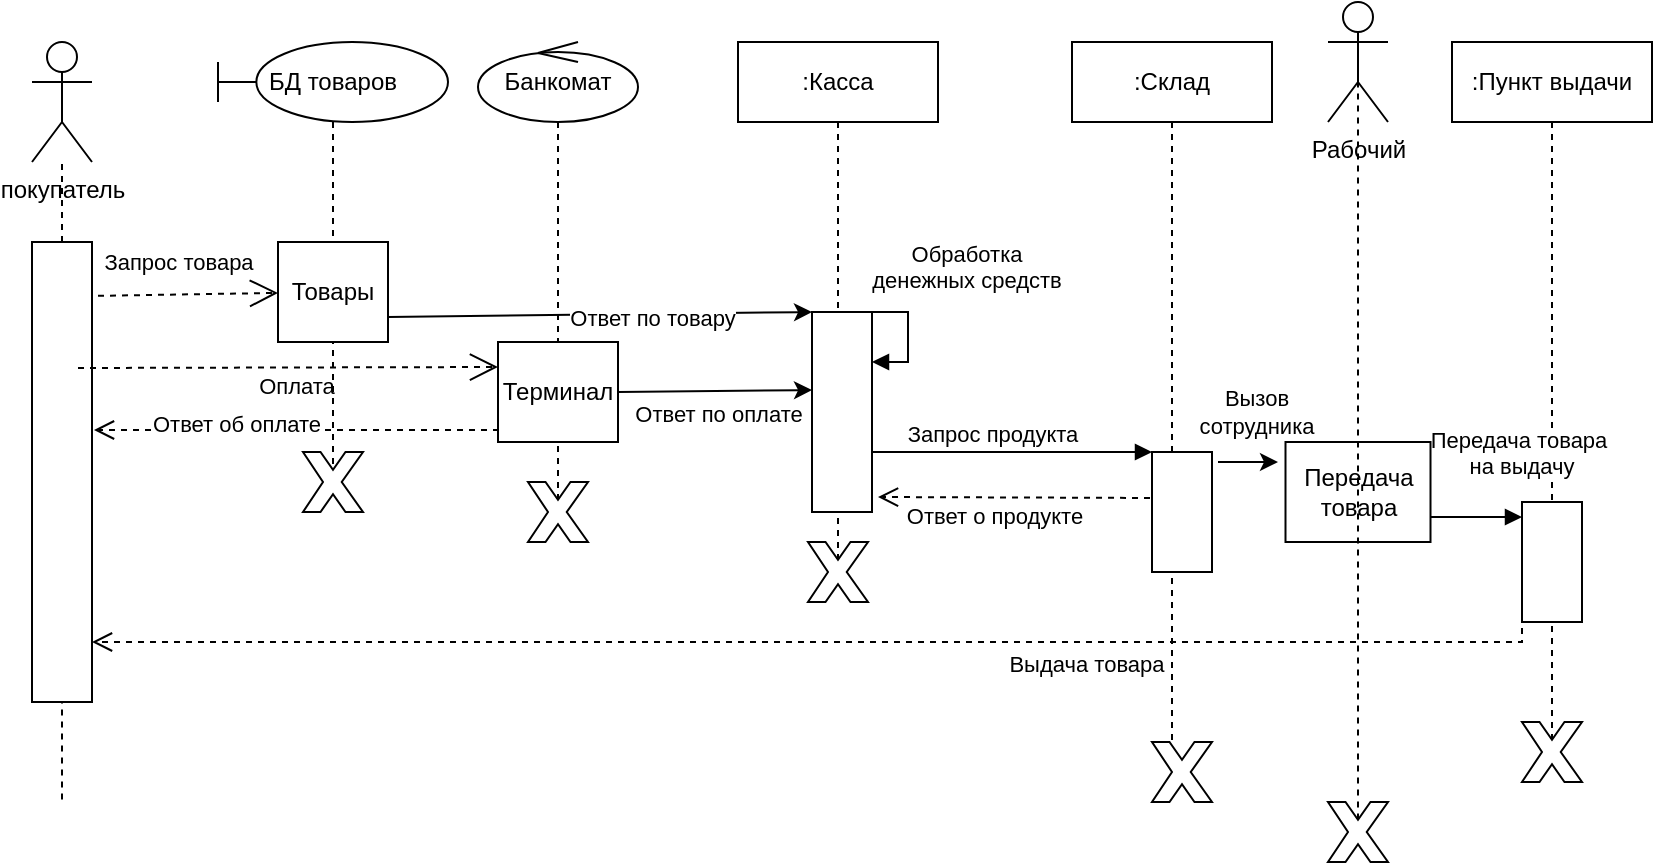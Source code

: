 <mxfile version="21.2.1" type="github">
  <diagram name="Страница 1" id="QAjLS0-2vsbmza_QrZ9O">
    <mxGraphModel dx="1194" dy="773" grid="1" gridSize="10" guides="1" tooltips="1" connect="1" arrows="1" fold="1" page="1" pageScale="1" pageWidth="827" pageHeight="1169" math="0" shadow="0">
      <root>
        <mxCell id="0" />
        <mxCell id="1" parent="0" />
        <mxCell id="QXkk3ooRDqtoRykQ-drr-1" value="покупатель" style="shape=umlActor;verticalLabelPosition=bottom;verticalAlign=top;html=1;outlineConnect=0;" parent="1" vertex="1">
          <mxGeometry x="17" y="50" width="30" height="60" as="geometry" />
        </mxCell>
        <mxCell id="QXkk3ooRDqtoRykQ-drr-3" value="" style="endArrow=none;dashed=1;html=1;rounded=0;startArrow=none;" parent="1" source="QXkk3ooRDqtoRykQ-drr-4" target="QXkk3ooRDqtoRykQ-drr-1" edge="1">
          <mxGeometry width="50" height="50" relative="1" as="geometry">
            <mxPoint x="32" y="500" as="sourcePoint" />
            <mxPoint x="32" y="110" as="targetPoint" />
          </mxGeometry>
        </mxCell>
        <mxCell id="QXkk3ooRDqtoRykQ-drr-5" value="" style="endArrow=none;dashed=1;html=1;rounded=0;exitX=0.5;exitY=0.29;exitDx=0;exitDy=0;exitPerimeter=0;" parent="1" target="QXkk3ooRDqtoRykQ-drr-4" edge="1">
          <mxGeometry width="50" height="50" relative="1" as="geometry">
            <mxPoint x="32" y="428.7" as="sourcePoint" />
            <mxPoint x="31.5" y="140" as="targetPoint" />
          </mxGeometry>
        </mxCell>
        <mxCell id="QXkk3ooRDqtoRykQ-drr-4" value="" style="rounded=0;whiteSpace=wrap;html=1;" parent="1" vertex="1">
          <mxGeometry x="17" y="150" width="30" height="230" as="geometry" />
        </mxCell>
        <mxCell id="QXkk3ooRDqtoRykQ-drr-25" value="Обработка&lt;br&gt;денежных средств" style="html=1;verticalAlign=bottom;endArrow=block;edgeStyle=elbowEdgeStyle;elbow=vertical;curved=0;rounded=0;exitX=1;exitY=0;exitDx=0;exitDy=0;entryX=1;entryY=0.25;entryDx=0;entryDy=0;" parent="1" source="QXkk3ooRDqtoRykQ-drr-27" target="QXkk3ooRDqtoRykQ-drr-27" edge="1">
          <mxGeometry x="-0.082" y="20" width="80" relative="1" as="geometry">
            <mxPoint x="465" y="205" as="sourcePoint" />
            <mxPoint x="485" y="215" as="targetPoint" />
            <Array as="points">
              <mxPoint x="455" y="195" />
              <mxPoint x="465" y="205" />
            </Array>
            <mxPoint x="9" y="-17" as="offset" />
          </mxGeometry>
        </mxCell>
        <mxCell id="QXkk3ooRDqtoRykQ-drr-26" value=":Касса" style="shape=umlLifeline;perimeter=lifelinePerimeter;whiteSpace=wrap;html=1;container=1;dropTarget=0;collapsible=0;recursiveResize=0;outlineConnect=0;portConstraint=eastwest;newEdgeStyle={&quot;edgeStyle&quot;:&quot;elbowEdgeStyle&quot;,&quot;elbow&quot;:&quot;vertical&quot;,&quot;curved&quot;:0,&quot;rounded&quot;:0};" parent="1" vertex="1">
          <mxGeometry x="370" y="50" width="100" height="270" as="geometry" />
        </mxCell>
        <mxCell id="QXkk3ooRDqtoRykQ-drr-27" value="" style="rounded=0;whiteSpace=wrap;html=1;" parent="1" vertex="1">
          <mxGeometry x="407" y="185" width="30" height="100" as="geometry" />
        </mxCell>
        <mxCell id="QXkk3ooRDqtoRykQ-drr-30" value="Запрос товара" style="endArrow=open;endSize=12;dashed=1;html=1;rounded=0;exitX=1.1;exitY=0.117;exitDx=0;exitDy=0;exitPerimeter=0;" parent="1" source="QXkk3ooRDqtoRykQ-drr-4" target="2xPD40dMzpQdU-y9Ndx7-5" edge="1">
          <mxGeometry x="-0.105" y="16" width="160" relative="1" as="geometry">
            <mxPoint x="70" y="170" as="sourcePoint" />
            <mxPoint x="200" y="177" as="targetPoint" />
            <mxPoint as="offset" />
          </mxGeometry>
        </mxCell>
        <mxCell id="QXkk3ooRDqtoRykQ-drr-32" value="Оплата" style="endArrow=open;endSize=12;dashed=1;html=1;rounded=0;entryX=0;entryY=0.25;entryDx=0;entryDy=0;" parent="1" target="2xPD40dMzpQdU-y9Ndx7-7" edge="1">
          <mxGeometry x="0.035" y="-9" width="160" relative="1" as="geometry">
            <mxPoint x="40" y="213" as="sourcePoint" />
            <mxPoint x="210" y="215" as="targetPoint" />
            <mxPoint as="offset" />
            <Array as="points" />
          </mxGeometry>
        </mxCell>
        <mxCell id="QXkk3ooRDqtoRykQ-drr-33" value=":Склад" style="shape=umlLifeline;perimeter=lifelinePerimeter;whiteSpace=wrap;html=1;container=1;dropTarget=0;collapsible=0;recursiveResize=0;outlineConnect=0;portConstraint=eastwest;newEdgeStyle={&quot;edgeStyle&quot;:&quot;elbowEdgeStyle&quot;,&quot;elbow&quot;:&quot;vertical&quot;,&quot;curved&quot;:0,&quot;rounded&quot;:0};" parent="1" vertex="1">
          <mxGeometry x="537" y="50" width="100" height="370" as="geometry" />
        </mxCell>
        <mxCell id="QXkk3ooRDqtoRykQ-drr-35" value="" style="rounded=0;whiteSpace=wrap;html=1;" parent="1" vertex="1">
          <mxGeometry x="577" y="255" width="30" height="60" as="geometry" />
        </mxCell>
        <mxCell id="QXkk3ooRDqtoRykQ-drr-36" value="Запрос продукта" style="html=1;verticalAlign=bottom;endArrow=block;edgeStyle=elbowEdgeStyle;elbow=vertical;curved=0;rounded=0;exitX=1;exitY=0.5;exitDx=0;exitDy=0;entryX=0;entryY=0;entryDx=0;entryDy=0;" parent="1" source="QXkk3ooRDqtoRykQ-drr-27" target="QXkk3ooRDqtoRykQ-drr-35" edge="1">
          <mxGeometry width="80" relative="1" as="geometry">
            <mxPoint x="412" y="225" as="sourcePoint" />
            <mxPoint x="502" y="275" as="targetPoint" />
            <Array as="points">
              <mxPoint x="532" y="255" />
              <mxPoint x="522" y="235" />
              <mxPoint x="512" y="215" />
            </Array>
            <mxPoint as="offset" />
          </mxGeometry>
        </mxCell>
        <mxCell id="QXkk3ooRDqtoRykQ-drr-37" value=":Пункт выдачи" style="shape=umlLifeline;perimeter=lifelinePerimeter;whiteSpace=wrap;html=1;container=1;dropTarget=0;collapsible=0;recursiveResize=0;outlineConnect=0;portConstraint=eastwest;newEdgeStyle={&quot;edgeStyle&quot;:&quot;elbowEdgeStyle&quot;,&quot;elbow&quot;:&quot;vertical&quot;,&quot;curved&quot;:0,&quot;rounded&quot;:0};" parent="1" vertex="1">
          <mxGeometry x="727" y="50" width="100" height="360" as="geometry" />
        </mxCell>
        <mxCell id="QXkk3ooRDqtoRykQ-drr-38" value="" style="rounded=0;whiteSpace=wrap;html=1;" parent="1" vertex="1">
          <mxGeometry x="762" y="280" width="30" height="60" as="geometry" />
        </mxCell>
        <mxCell id="QXkk3ooRDqtoRykQ-drr-39" value="Передача товара&lt;br&gt;&amp;nbsp;на выдачу" style="html=1;verticalAlign=bottom;endArrow=block;edgeStyle=elbowEdgeStyle;elbow=horizontal;curved=0;rounded=0;exitX=1;exitY=0.75;exitDx=0;exitDy=0;entryX=0;entryY=0.25;entryDx=0;entryDy=0;" parent="1" source="2xPD40dMzpQdU-y9Ndx7-16" edge="1">
          <mxGeometry x="0.913" y="18" width="80" relative="1" as="geometry">
            <mxPoint x="716.25" y="280" as="sourcePoint" />
            <mxPoint x="762" y="287.5" as="targetPoint" />
            <mxPoint y="1" as="offset" />
            <Array as="points">
              <mxPoint x="740" y="279.5" />
            </Array>
          </mxGeometry>
        </mxCell>
        <mxCell id="QXkk3ooRDqtoRykQ-drr-40" value="Выдача товара" style="html=1;verticalAlign=bottom;endArrow=open;dashed=1;endSize=8;edgeStyle=elbowEdgeStyle;elbow=vertical;curved=0;rounded=0;exitX=0;exitY=0.75;exitDx=0;exitDy=0;" parent="1" source="QXkk3ooRDqtoRykQ-drr-38" target="QXkk3ooRDqtoRykQ-drr-4" edge="1">
          <mxGeometry x="-0.342" y="20" relative="1" as="geometry">
            <mxPoint x="550" y="330" as="sourcePoint" />
            <mxPoint x="470" y="330" as="targetPoint" />
            <Array as="points">
              <mxPoint x="510" y="350" />
              <mxPoint x="280" y="310" />
            </Array>
            <mxPoint as="offset" />
          </mxGeometry>
        </mxCell>
        <mxCell id="QXkk3ooRDqtoRykQ-drr-41" value="Ответ об оплате" style="html=1;verticalAlign=bottom;endArrow=open;dashed=1;endSize=8;edgeStyle=elbowEdgeStyle;elbow=vertical;curved=0;rounded=0;exitX=0;exitY=0.75;exitDx=0;exitDy=0;entryX=1.033;entryY=0.409;entryDx=0;entryDy=0;entryPerimeter=0;" parent="1" source="2xPD40dMzpQdU-y9Ndx7-7" target="QXkk3ooRDqtoRykQ-drr-4" edge="1">
          <mxGeometry x="0.331" y="6" relative="1" as="geometry">
            <mxPoint x="595" y="345" as="sourcePoint" />
            <mxPoint x="300" y="235" as="targetPoint" />
            <Array as="points">
              <mxPoint x="140" y="244" />
              <mxPoint x="140" y="235" />
            </Array>
            <mxPoint x="1" as="offset" />
          </mxGeometry>
        </mxCell>
        <mxCell id="QXkk3ooRDqtoRykQ-drr-47" value="Ответ о продукте" style="html=1;verticalAlign=bottom;endArrow=open;dashed=1;endSize=8;edgeStyle=elbowEdgeStyle;elbow=vertical;curved=0;rounded=0;exitX=-0.033;exitY=0.383;exitDx=0;exitDy=0;exitPerimeter=0;entryX=1.1;entryY=0.92;entryDx=0;entryDy=0;entryPerimeter=0;" parent="1" source="QXkk3ooRDqtoRykQ-drr-35" target="QXkk3ooRDqtoRykQ-drr-27" edge="1">
          <mxGeometry x="0.143" y="18" relative="1" as="geometry">
            <mxPoint x="547" y="292.5" as="sourcePoint" />
            <mxPoint x="422" y="277.5" as="targetPoint" />
            <Array as="points">
              <mxPoint x="492" y="277.5" />
            </Array>
            <mxPoint as="offset" />
          </mxGeometry>
        </mxCell>
        <mxCell id="EG8mj1bHGtBLzSAtWWCv-4" value="" style="verticalLabelPosition=bottom;verticalAlign=top;html=1;shape=mxgraph.basic.x" parent="1" vertex="1">
          <mxGeometry x="405" y="300" width="30" height="30" as="geometry" />
        </mxCell>
        <mxCell id="2xPD40dMzpQdU-y9Ndx7-3" value="Банкомат" style="shape=umlLifeline;perimeter=lifelinePerimeter;whiteSpace=wrap;html=1;container=1;dropTarget=0;collapsible=0;recursiveResize=0;outlineConnect=0;portConstraint=eastwest;newEdgeStyle={&quot;edgeStyle&quot;:&quot;elbowEdgeStyle&quot;,&quot;elbow&quot;:&quot;vertical&quot;,&quot;curved&quot;:0,&quot;rounded&quot;:0};participant=umlControl;" parent="1" vertex="1">
          <mxGeometry x="240" y="50" width="80" height="230" as="geometry" />
        </mxCell>
        <mxCell id="2xPD40dMzpQdU-y9Ndx7-4" value="БД товаров" style="shape=umlLifeline;perimeter=lifelinePerimeter;whiteSpace=wrap;html=1;container=1;dropTarget=0;collapsible=0;recursiveResize=0;outlineConnect=0;portConstraint=eastwest;newEdgeStyle={&quot;edgeStyle&quot;:&quot;elbowEdgeStyle&quot;,&quot;elbow&quot;:&quot;vertical&quot;,&quot;curved&quot;:0,&quot;rounded&quot;:0};participant=umlBoundary;" parent="1" vertex="1">
          <mxGeometry x="110" y="50" width="115" height="220" as="geometry" />
        </mxCell>
        <mxCell id="2xPD40dMzpQdU-y9Ndx7-5" value="Товары" style="html=1;whiteSpace=wrap;" parent="2xPD40dMzpQdU-y9Ndx7-4" vertex="1">
          <mxGeometry x="30" y="100" width="55" height="50" as="geometry" />
        </mxCell>
        <mxCell id="2xPD40dMzpQdU-y9Ndx7-7" value="Терминал" style="html=1;whiteSpace=wrap;" parent="1" vertex="1">
          <mxGeometry x="250" y="200" width="60" height="50" as="geometry" />
        </mxCell>
        <mxCell id="2xPD40dMzpQdU-y9Ndx7-9" value="" style="endArrow=classic;html=1;rounded=0;entryX=0;entryY=0;entryDx=0;entryDy=0;exitX=1;exitY=0.75;exitDx=0;exitDy=0;" parent="1" source="2xPD40dMzpQdU-y9Ndx7-5" target="QXkk3ooRDqtoRykQ-drr-27" edge="1">
          <mxGeometry width="50" height="50" relative="1" as="geometry">
            <mxPoint x="190" y="185" as="sourcePoint" />
            <mxPoint x="250" y="120" as="targetPoint" />
          </mxGeometry>
        </mxCell>
        <mxCell id="2xPD40dMzpQdU-y9Ndx7-10" value="Ответ по товару" style="edgeLabel;html=1;align=center;verticalAlign=middle;resizable=0;points=[];" parent="2xPD40dMzpQdU-y9Ndx7-9" vertex="1" connectable="0">
          <mxGeometry x="0.244" y="-2" relative="1" as="geometry">
            <mxPoint as="offset" />
          </mxGeometry>
        </mxCell>
        <mxCell id="2xPD40dMzpQdU-y9Ndx7-11" value="" style="endArrow=classic;html=1;rounded=0;entryX=0;entryY=0.39;entryDx=0;entryDy=0;entryPerimeter=0;exitX=1;exitY=0.5;exitDx=0;exitDy=0;" parent="1" source="2xPD40dMzpQdU-y9Ndx7-7" target="QXkk3ooRDqtoRykQ-drr-27" edge="1">
          <mxGeometry width="50" height="50" relative="1" as="geometry">
            <mxPoint x="320" y="260" as="sourcePoint" />
            <mxPoint x="370" y="210" as="targetPoint" />
          </mxGeometry>
        </mxCell>
        <mxCell id="2xPD40dMzpQdU-y9Ndx7-12" value="Ответ по оплате" style="edgeLabel;html=1;align=center;verticalAlign=middle;resizable=0;points=[];" parent="2xPD40dMzpQdU-y9Ndx7-11" vertex="1" connectable="0">
          <mxGeometry x="0.343" relative="1" as="geometry">
            <mxPoint x="-15" y="11" as="offset" />
          </mxGeometry>
        </mxCell>
        <mxCell id="2xPD40dMzpQdU-y9Ndx7-14" value="" style="endArrow=classic;html=1;rounded=0;exitX=1;exitY=0.25;exitDx=0;exitDy=0;" parent="1" source="2xPD40dMzpQdU-y9Ndx7-16" edge="1">
          <mxGeometry width="50" height="50" relative="1" as="geometry">
            <mxPoint x="610" y="290" as="sourcePoint" />
            <mxPoint x="679.5" y="262.5" as="targetPoint" />
          </mxGeometry>
        </mxCell>
        <mxCell id="2xPD40dMzpQdU-y9Ndx7-15" value="" style="endArrow=classic;html=1;rounded=0;" parent="1" edge="1">
          <mxGeometry width="50" height="50" relative="1" as="geometry">
            <mxPoint x="610" y="260" as="sourcePoint" />
            <mxPoint x="640" y="260" as="targetPoint" />
            <Array as="points" />
          </mxGeometry>
        </mxCell>
        <mxCell id="2xPD40dMzpQdU-y9Ndx7-17" value="Вызов &lt;br&gt;сотрудника" style="edgeLabel;html=1;align=center;verticalAlign=middle;resizable=0;points=[];" parent="2xPD40dMzpQdU-y9Ndx7-15" vertex="1" connectable="0">
          <mxGeometry x="-0.199" y="4" relative="1" as="geometry">
            <mxPoint x="7" y="-21" as="offset" />
          </mxGeometry>
        </mxCell>
        <mxCell id="2xPD40dMzpQdU-y9Ndx7-16" value="Передача&lt;br&gt;товара" style="html=1;whiteSpace=wrap;" parent="1" vertex="1">
          <mxGeometry x="643.75" y="250" width="72.5" height="50" as="geometry" />
        </mxCell>
        <mxCell id="2xPD40dMzpQdU-y9Ndx7-18" value="" style="verticalLabelPosition=bottom;verticalAlign=top;html=1;shape=mxgraph.basic.x" parent="1" vertex="1">
          <mxGeometry x="665" y="430" width="30" height="30" as="geometry" />
        </mxCell>
        <mxCell id="2xPD40dMzpQdU-y9Ndx7-19" value="" style="verticalLabelPosition=bottom;verticalAlign=top;html=1;shape=mxgraph.basic.x" parent="1" vertex="1">
          <mxGeometry x="152.5" y="255" width="30" height="30" as="geometry" />
        </mxCell>
        <mxCell id="2xPD40dMzpQdU-y9Ndx7-20" value="" style="verticalLabelPosition=bottom;verticalAlign=top;html=1;shape=mxgraph.basic.x" parent="1" vertex="1">
          <mxGeometry x="762" y="390" width="30" height="30" as="geometry" />
        </mxCell>
        <mxCell id="2xPD40dMzpQdU-y9Ndx7-21" value="" style="verticalLabelPosition=bottom;verticalAlign=top;html=1;shape=mxgraph.basic.x" parent="1" vertex="1">
          <mxGeometry x="577" y="400" width="30" height="30" as="geometry" />
        </mxCell>
        <mxCell id="2xPD40dMzpQdU-y9Ndx7-22" value="" style="verticalLabelPosition=bottom;verticalAlign=top;html=1;shape=mxgraph.basic.x" parent="1" vertex="1">
          <mxGeometry x="265" y="270" width="30" height="30" as="geometry" />
        </mxCell>
        <mxCell id="N18QcjiW__XI0CGLTQmH-1" value="Рабочий&lt;br&gt;" style="shape=umlActor;verticalLabelPosition=bottom;verticalAlign=top;html=1;outlineConnect=0;" vertex="1" parent="1">
          <mxGeometry x="665" y="30" width="30" height="60" as="geometry" />
        </mxCell>
        <mxCell id="N18QcjiW__XI0CGLTQmH-2" value="" style="endArrow=none;dashed=1;html=1;rounded=0;entryX=0.5;entryY=0.5;entryDx=0;entryDy=0;entryPerimeter=0;exitX=0.5;exitY=0.29;exitDx=0;exitDy=0;exitPerimeter=0;" edge="1" parent="1" source="2xPD40dMzpQdU-y9Ndx7-18" target="N18QcjiW__XI0CGLTQmH-1">
          <mxGeometry width="50" height="50" relative="1" as="geometry">
            <mxPoint x="640" y="180" as="sourcePoint" />
            <mxPoint x="690" y="130" as="targetPoint" />
          </mxGeometry>
        </mxCell>
      </root>
    </mxGraphModel>
  </diagram>
</mxfile>
